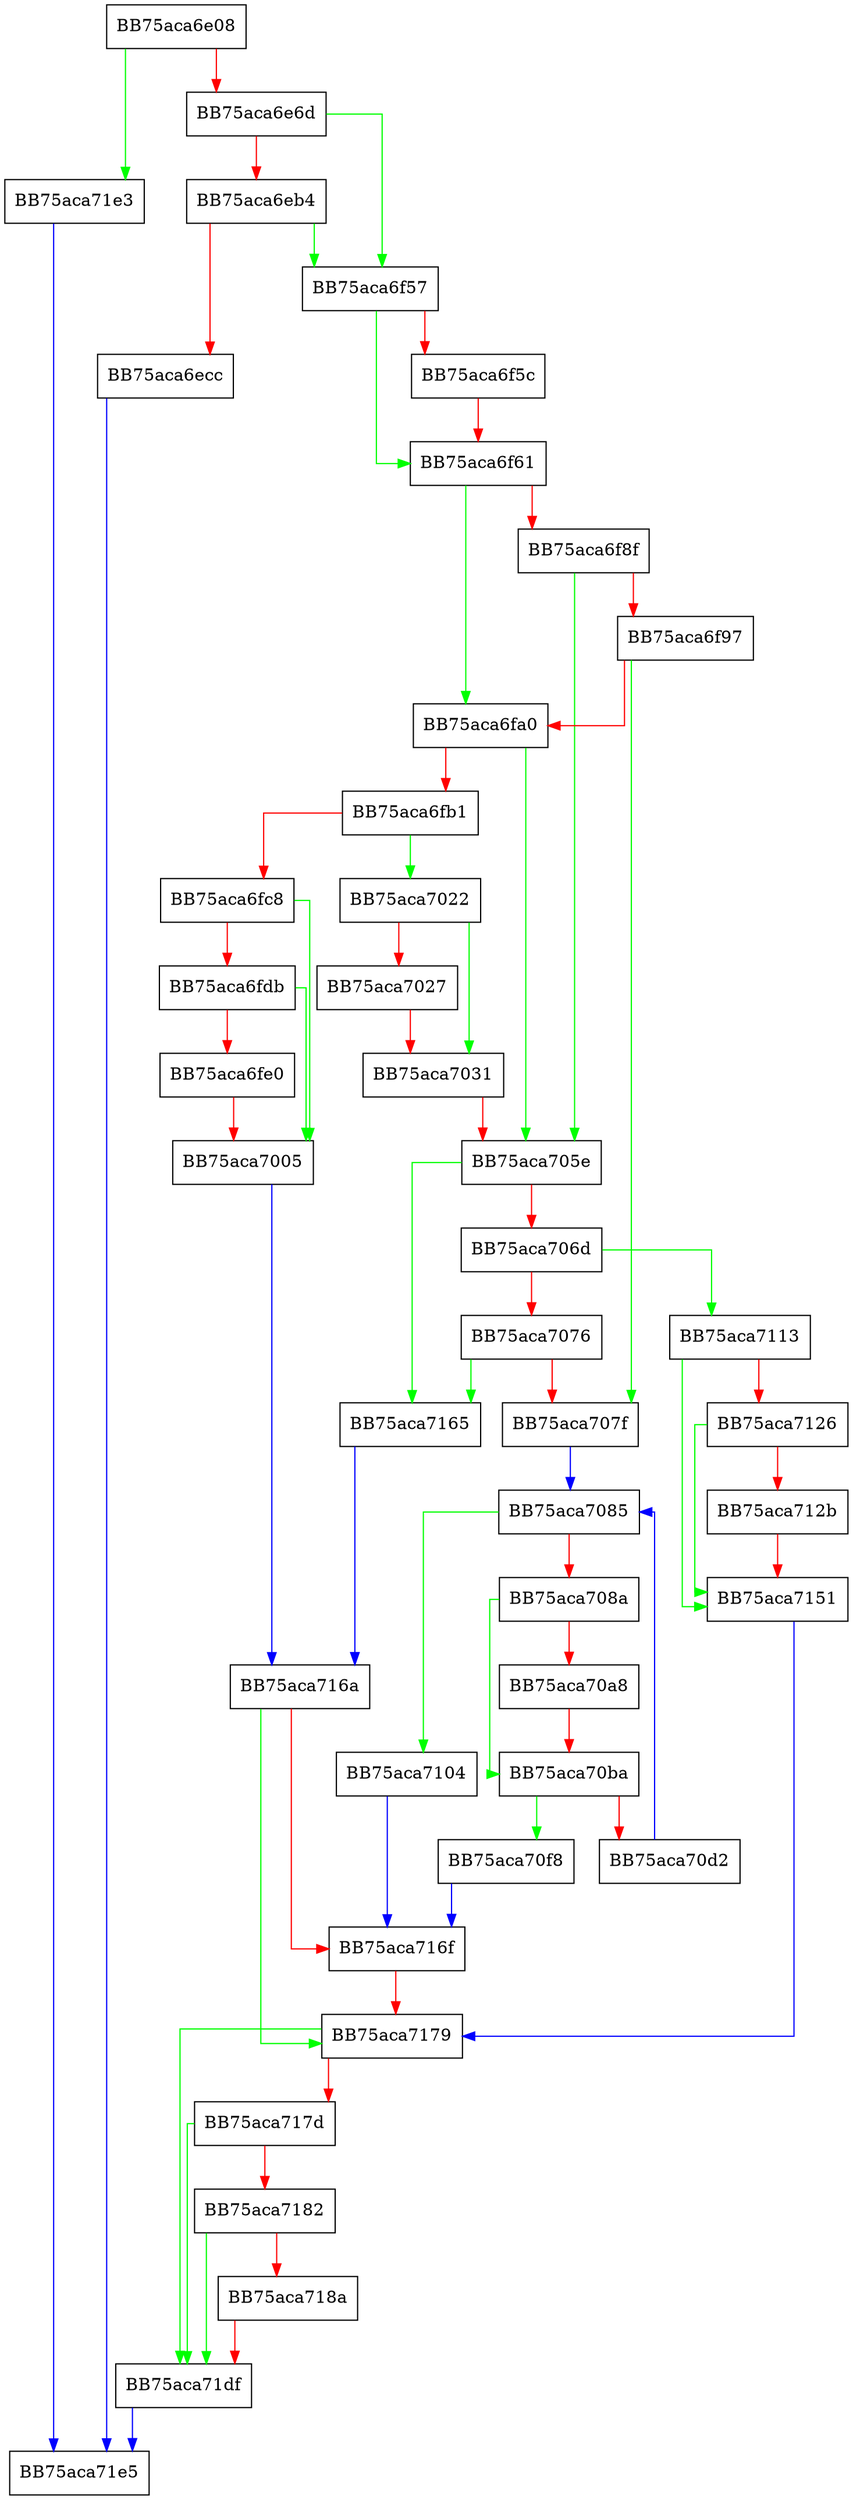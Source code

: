 digraph ScanImpl {
  node [shape="box"];
  graph [splines=ortho];
  BB75aca6e08 -> BB75aca71e3 [color="green"];
  BB75aca6e08 -> BB75aca6e6d [color="red"];
  BB75aca6e6d -> BB75aca6f57 [color="green"];
  BB75aca6e6d -> BB75aca6eb4 [color="red"];
  BB75aca6eb4 -> BB75aca6f57 [color="green"];
  BB75aca6eb4 -> BB75aca6ecc [color="red"];
  BB75aca6ecc -> BB75aca71e5 [color="blue"];
  BB75aca6f57 -> BB75aca6f61 [color="green"];
  BB75aca6f57 -> BB75aca6f5c [color="red"];
  BB75aca6f5c -> BB75aca6f61 [color="red"];
  BB75aca6f61 -> BB75aca6fa0 [color="green"];
  BB75aca6f61 -> BB75aca6f8f [color="red"];
  BB75aca6f8f -> BB75aca705e [color="green"];
  BB75aca6f8f -> BB75aca6f97 [color="red"];
  BB75aca6f97 -> BB75aca707f [color="green"];
  BB75aca6f97 -> BB75aca6fa0 [color="red"];
  BB75aca6fa0 -> BB75aca705e [color="green"];
  BB75aca6fa0 -> BB75aca6fb1 [color="red"];
  BB75aca6fb1 -> BB75aca7022 [color="green"];
  BB75aca6fb1 -> BB75aca6fc8 [color="red"];
  BB75aca6fc8 -> BB75aca7005 [color="green"];
  BB75aca6fc8 -> BB75aca6fdb [color="red"];
  BB75aca6fdb -> BB75aca7005 [color="green"];
  BB75aca6fdb -> BB75aca6fe0 [color="red"];
  BB75aca6fe0 -> BB75aca7005 [color="red"];
  BB75aca7005 -> BB75aca716a [color="blue"];
  BB75aca7022 -> BB75aca7031 [color="green"];
  BB75aca7022 -> BB75aca7027 [color="red"];
  BB75aca7027 -> BB75aca7031 [color="red"];
  BB75aca7031 -> BB75aca705e [color="red"];
  BB75aca705e -> BB75aca7165 [color="green"];
  BB75aca705e -> BB75aca706d [color="red"];
  BB75aca706d -> BB75aca7113 [color="green"];
  BB75aca706d -> BB75aca7076 [color="red"];
  BB75aca7076 -> BB75aca7165 [color="green"];
  BB75aca7076 -> BB75aca707f [color="red"];
  BB75aca707f -> BB75aca7085 [color="blue"];
  BB75aca7085 -> BB75aca7104 [color="green"];
  BB75aca7085 -> BB75aca708a [color="red"];
  BB75aca708a -> BB75aca70ba [color="green"];
  BB75aca708a -> BB75aca70a8 [color="red"];
  BB75aca70a8 -> BB75aca70ba [color="red"];
  BB75aca70ba -> BB75aca70f8 [color="green"];
  BB75aca70ba -> BB75aca70d2 [color="red"];
  BB75aca70d2 -> BB75aca7085 [color="blue"];
  BB75aca70f8 -> BB75aca716f [color="blue"];
  BB75aca7104 -> BB75aca716f [color="blue"];
  BB75aca7113 -> BB75aca7151 [color="green"];
  BB75aca7113 -> BB75aca7126 [color="red"];
  BB75aca7126 -> BB75aca7151 [color="green"];
  BB75aca7126 -> BB75aca712b [color="red"];
  BB75aca712b -> BB75aca7151 [color="red"];
  BB75aca7151 -> BB75aca7179 [color="blue"];
  BB75aca7165 -> BB75aca716a [color="blue"];
  BB75aca716a -> BB75aca7179 [color="green"];
  BB75aca716a -> BB75aca716f [color="red"];
  BB75aca716f -> BB75aca7179 [color="red"];
  BB75aca7179 -> BB75aca71df [color="green"];
  BB75aca7179 -> BB75aca717d [color="red"];
  BB75aca717d -> BB75aca71df [color="green"];
  BB75aca717d -> BB75aca7182 [color="red"];
  BB75aca7182 -> BB75aca71df [color="green"];
  BB75aca7182 -> BB75aca718a [color="red"];
  BB75aca718a -> BB75aca71df [color="red"];
  BB75aca71df -> BB75aca71e5 [color="blue"];
  BB75aca71e3 -> BB75aca71e5 [color="blue"];
}